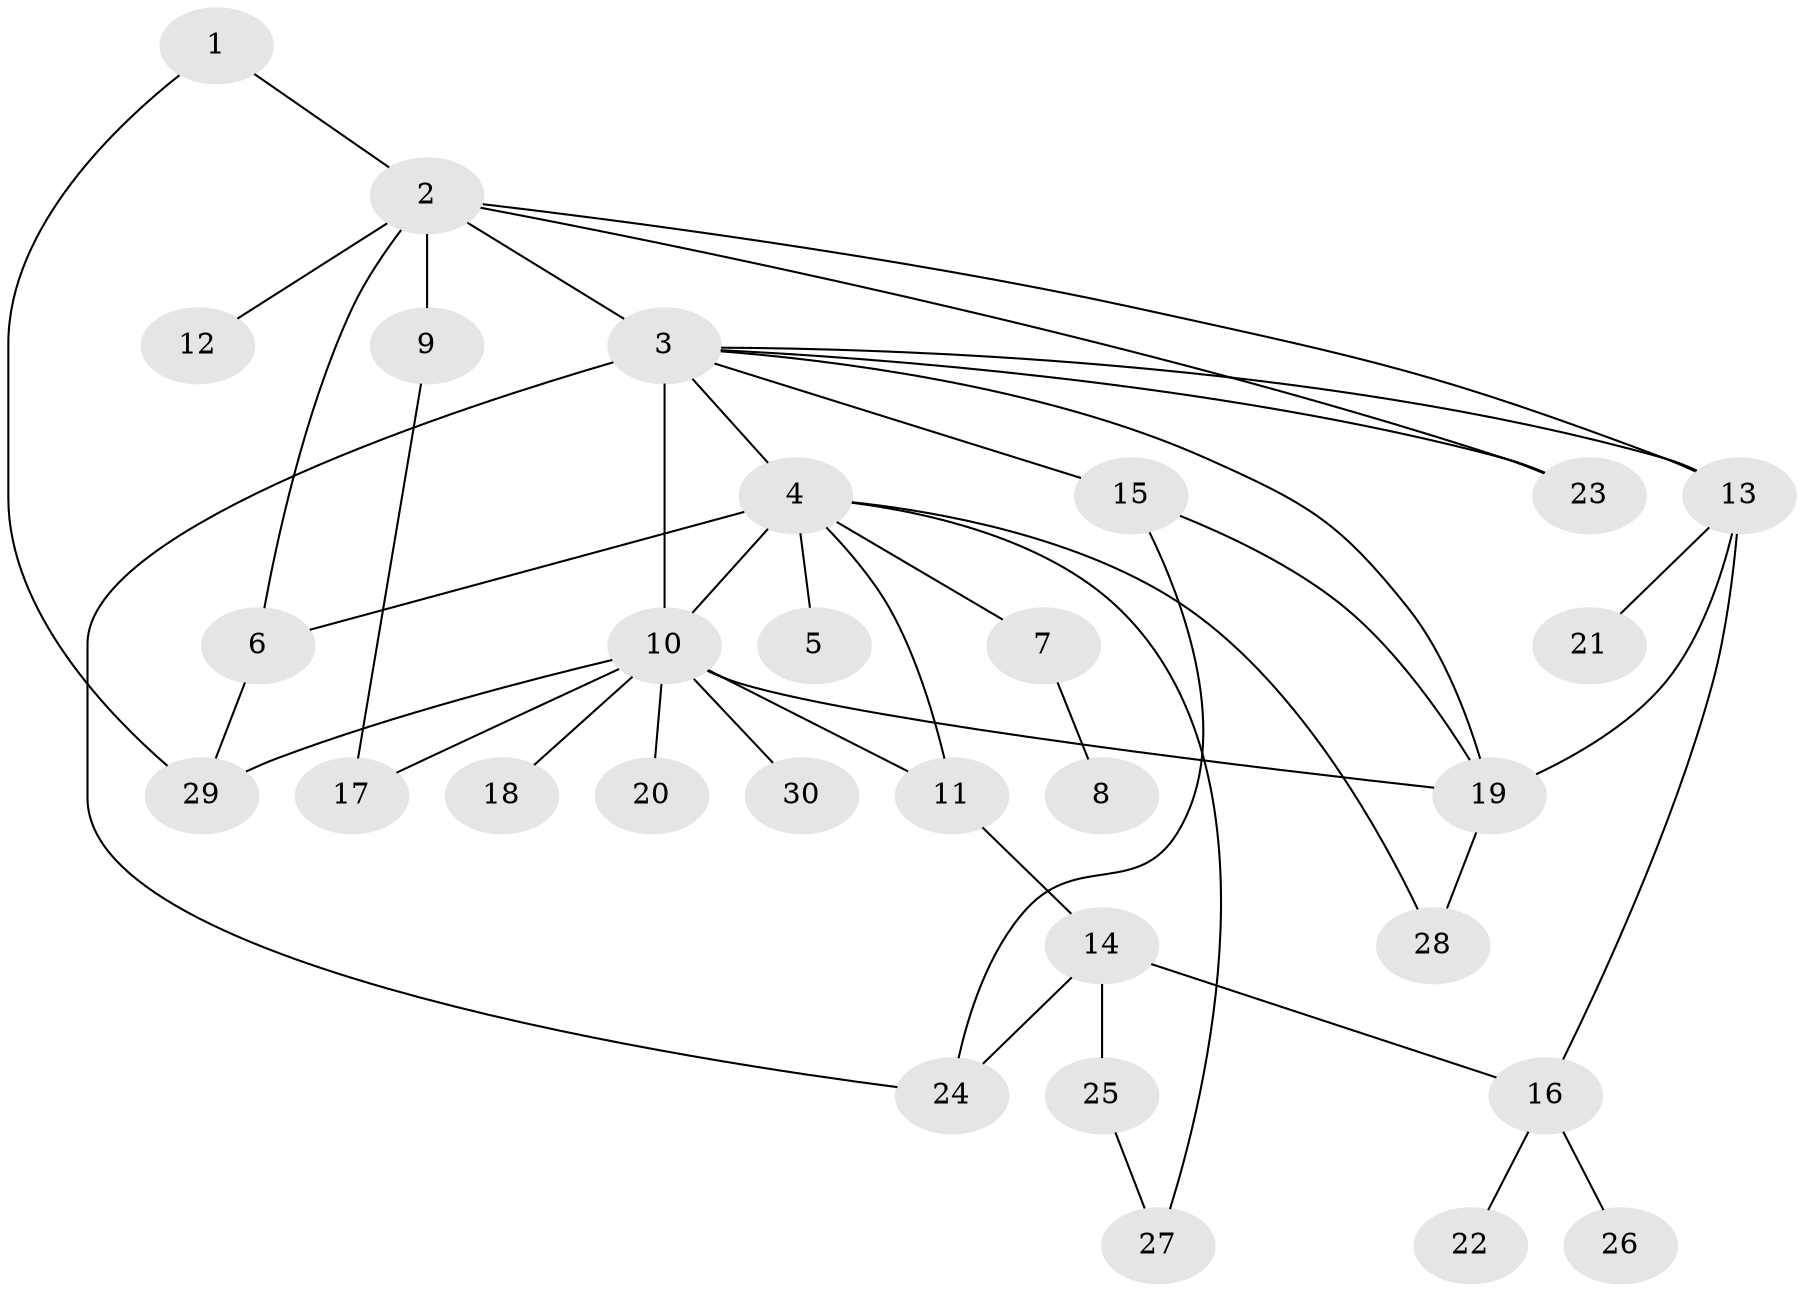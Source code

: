 // original degree distribution, {3: 0.2, 9: 0.016666666666666666, 20: 0.016666666666666666, 13: 0.016666666666666666, 2: 0.15, 4: 0.1, 1: 0.43333333333333335, 6: 0.03333333333333333, 5: 0.03333333333333333}
// Generated by graph-tools (version 1.1) at 2025/35/03/09/25 02:35:49]
// undirected, 30 vertices, 45 edges
graph export_dot {
graph [start="1"]
  node [color=gray90,style=filled];
  1;
  2;
  3;
  4;
  5;
  6;
  7;
  8;
  9;
  10;
  11;
  12;
  13;
  14;
  15;
  16;
  17;
  18;
  19;
  20;
  21;
  22;
  23;
  24;
  25;
  26;
  27;
  28;
  29;
  30;
  1 -- 2 [weight=1.0];
  1 -- 29 [weight=1.0];
  2 -- 3 [weight=1.0];
  2 -- 6 [weight=1.0];
  2 -- 9 [weight=1.0];
  2 -- 12 [weight=1.0];
  2 -- 13 [weight=1.0];
  2 -- 23 [weight=1.0];
  3 -- 4 [weight=1.0];
  3 -- 10 [weight=9.0];
  3 -- 13 [weight=1.0];
  3 -- 15 [weight=2.0];
  3 -- 19 [weight=2.0];
  3 -- 23 [weight=1.0];
  3 -- 24 [weight=1.0];
  4 -- 5 [weight=1.0];
  4 -- 6 [weight=1.0];
  4 -- 7 [weight=1.0];
  4 -- 10 [weight=3.0];
  4 -- 11 [weight=1.0];
  4 -- 27 [weight=1.0];
  4 -- 28 [weight=1.0];
  6 -- 29 [weight=2.0];
  7 -- 8 [weight=1.0];
  9 -- 17 [weight=1.0];
  10 -- 11 [weight=1.0];
  10 -- 17 [weight=1.0];
  10 -- 18 [weight=1.0];
  10 -- 19 [weight=1.0];
  10 -- 20 [weight=1.0];
  10 -- 29 [weight=2.0];
  10 -- 30 [weight=1.0];
  11 -- 14 [weight=1.0];
  13 -- 16 [weight=1.0];
  13 -- 19 [weight=1.0];
  13 -- 21 [weight=1.0];
  14 -- 16 [weight=1.0];
  14 -- 24 [weight=1.0];
  14 -- 25 [weight=1.0];
  15 -- 19 [weight=1.0];
  15 -- 24 [weight=1.0];
  16 -- 22 [weight=1.0];
  16 -- 26 [weight=1.0];
  19 -- 28 [weight=1.0];
  25 -- 27 [weight=1.0];
}

